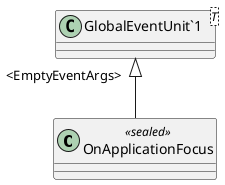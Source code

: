 @startuml
class OnApplicationFocus <<sealed>> {
}
class "GlobalEventUnit`1"<T> {
}
"GlobalEventUnit`1" "<EmptyEventArgs>" <|-- OnApplicationFocus
@enduml
